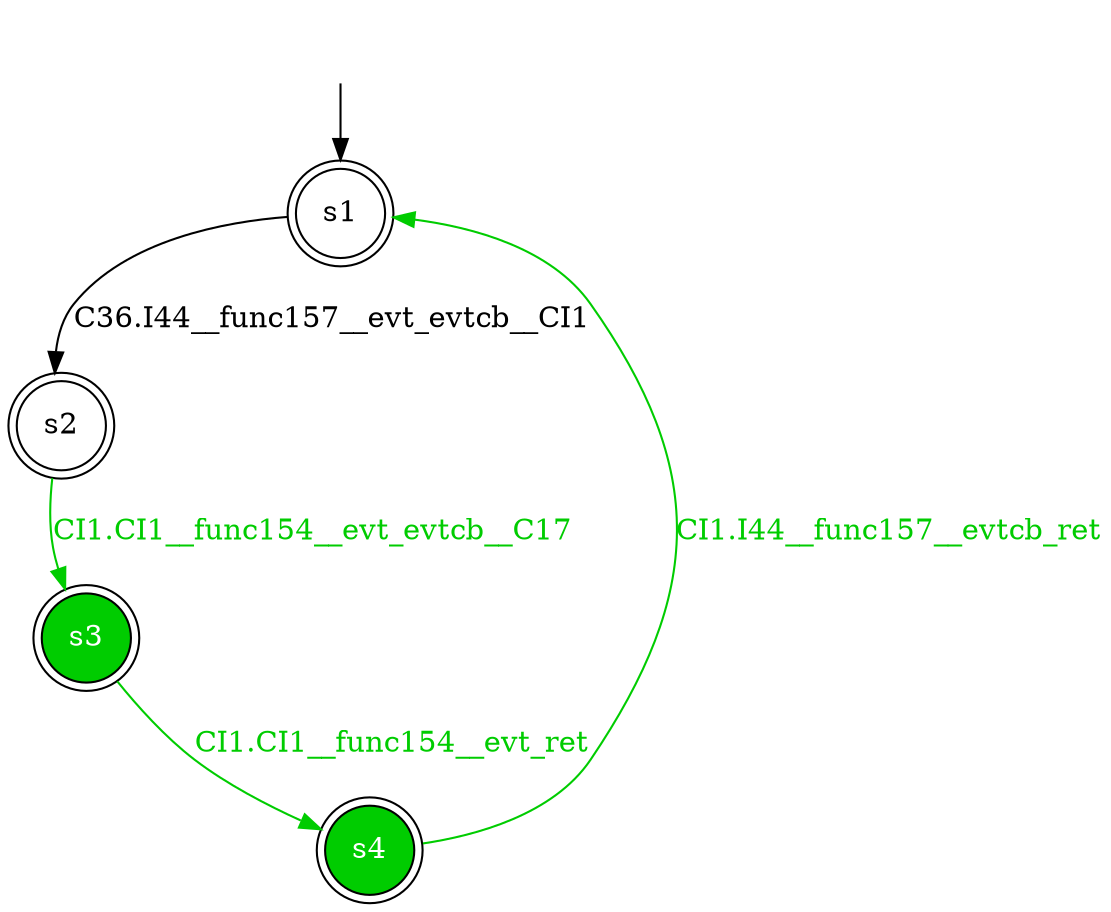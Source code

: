 digraph diffautomaton {
	1 [label=<s1> shape="doublecircle"];
	2 [label=<s2> shape="doublecircle"];
	3 [label=<s3> shape="doublecircle" fillcolor="#00cc00" fontcolor="#ffffff" style="filled"];
	4 [label=<s4> shape="doublecircle" fillcolor="#00cc00" fontcolor="#ffffff" style="filled"];
	__init1 [label=<> shape="none"];
	__init1 -> 1;
	1 -> 2 [label=<<font color="#000000">C36.I44__func157__evt_evtcb__CI1</font>> id="1-0-2"];
	2 -> 3 [label=<<font color="#00cc00">CI1.CI1__func154__evt_evtcb__C17</font>> color="#00cc00" id="2-0-3"];
	3 -> 4 [label=<<font color="#00cc00">CI1.CI1__func154__evt_ret</font>> color="#00cc00" id="3-0-4"];
	4 -> 1 [label=<<font color="#00cc00">CI1.I44__func157__evtcb_ret</font>> color="#00cc00" id="4-0-1"];
}
